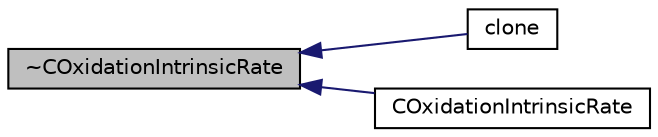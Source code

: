 digraph "~COxidationIntrinsicRate"
{
  bgcolor="transparent";
  edge [fontname="Helvetica",fontsize="10",labelfontname="Helvetica",labelfontsize="10"];
  node [fontname="Helvetica",fontsize="10",shape=record];
  rankdir="LR";
  Node193 [label="~COxidationIntrinsicRate",height=0.2,width=0.4,color="black", fillcolor="grey75", style="filled", fontcolor="black"];
  Node193 -> Node194 [dir="back",color="midnightblue",fontsize="10",style="solid",fontname="Helvetica"];
  Node194 [label="clone",height=0.2,width=0.4,color="black",URL="$a24753.html#a95a64b2a3c8105f645755a2c0c4d9881",tooltip="Construct and return a clone. "];
  Node193 -> Node195 [dir="back",color="midnightblue",fontsize="10",style="solid",fontname="Helvetica"];
  Node195 [label="COxidationIntrinsicRate",height=0.2,width=0.4,color="black",URL="$a24753.html#a5a81d05a56736e6048ddd442d8c58531",tooltip="Construct copy. "];
}
